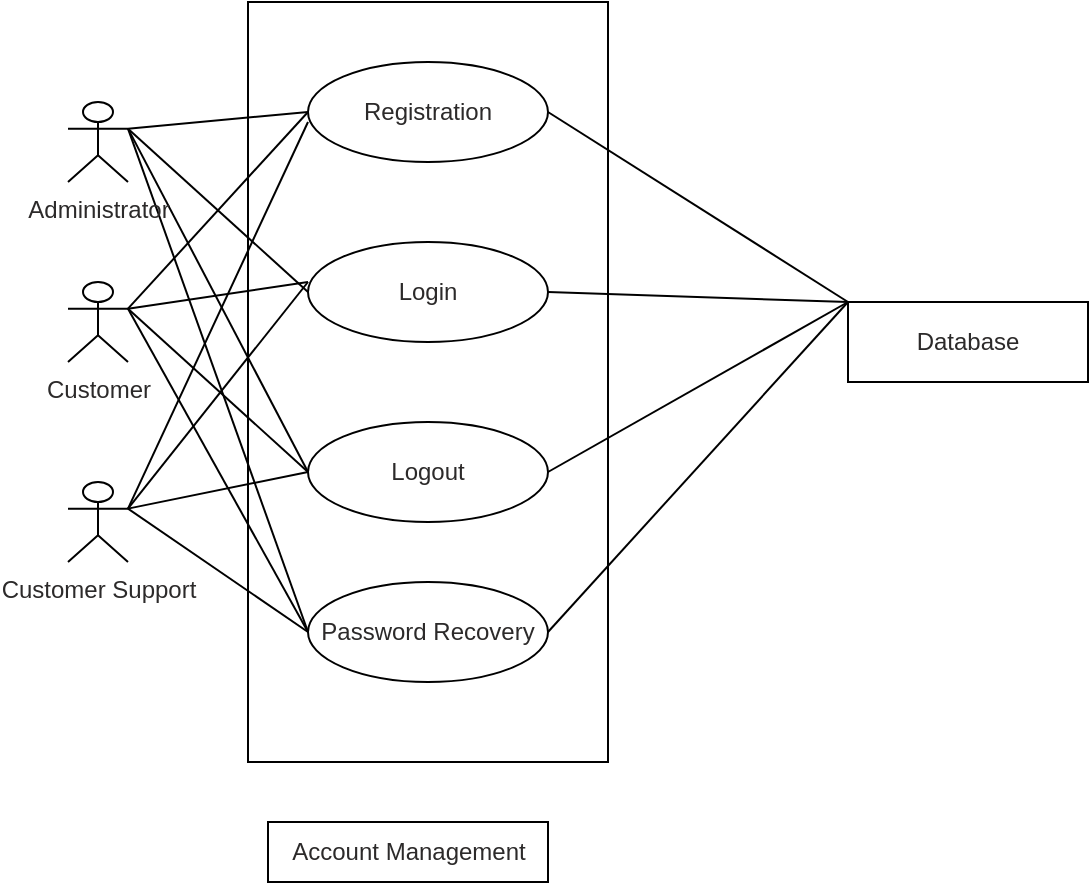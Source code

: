 <mxfile>
    <diagram id="ZndsbpyhPb5BX2_D30Zv" name="Page-1">
        <mxGraphModel dx="592" dy="470" grid="1" gridSize="10" guides="1" tooltips="1" connect="1" arrows="1" fold="1" page="1" pageScale="1" pageWidth="850" pageHeight="1100" background="#ffffff" math="0" shadow="0">
            <root>
                <mxCell id="0"/>
                <mxCell id="1" parent="0"/>
                <mxCell id="2" value="" style="rounded=0;whiteSpace=wrap;html=1;fillColor=none;strokeColor=#000000;fontColor=#2c2a2a;" parent="1" vertex="1">
                    <mxGeometry x="240" y="50" width="180" height="380" as="geometry"/>
                </mxCell>
                <mxCell id="3" value="Registration" style="ellipse;whiteSpace=wrap;html=1;fillColor=none;strokeColor=#000000;fontColor=#2c2a2a;" parent="1" vertex="1">
                    <mxGeometry x="270" y="80" width="120" height="50" as="geometry"/>
                </mxCell>
                <mxCell id="4" value="Login" style="ellipse;whiteSpace=wrap;html=1;fillColor=none;strokeColor=#000000;fontColor=#2c2a2a;" parent="1" vertex="1">
                    <mxGeometry x="270" y="170" width="120" height="50" as="geometry"/>
                </mxCell>
                <mxCell id="5" value="Logout" style="ellipse;whiteSpace=wrap;html=1;fillColor=none;strokeColor=#000000;fontColor=#2c2a2a;" parent="1" vertex="1">
                    <mxGeometry x="270" y="260" width="120" height="50" as="geometry"/>
                </mxCell>
                <mxCell id="6" value="Password Recovery" style="ellipse;whiteSpace=wrap;html=1;fillColor=none;strokeColor=#000000;fontColor=#2c2a2a;" parent="1" vertex="1">
                    <mxGeometry x="270" y="340" width="120" height="50" as="geometry"/>
                </mxCell>
                <mxCell id="12" style="edgeStyle=none;html=1;exitX=1;exitY=0.333;exitDx=0;exitDy=0;exitPerimeter=0;entryX=0;entryY=0.5;entryDx=0;entryDy=0;endArrow=none;endFill=0;fillColor=none;strokeColor=#000000;fontColor=#2c2a2a;" parent="1" source="7" target="3" edge="1">
                    <mxGeometry relative="1" as="geometry"/>
                </mxCell>
                <mxCell id="15" style="edgeStyle=none;html=1;exitX=1;exitY=0.333;exitDx=0;exitDy=0;exitPerimeter=0;entryX=0;entryY=0.5;entryDx=0;entryDy=0;endArrow=none;endFill=0;fillColor=none;strokeColor=#000000;fontColor=#2c2a2a;" parent="1" source="7" target="4" edge="1">
                    <mxGeometry relative="1" as="geometry"/>
                </mxCell>
                <mxCell id="23" style="edgeStyle=none;html=1;exitX=1;exitY=0.333;exitDx=0;exitDy=0;exitPerimeter=0;entryX=0;entryY=0.5;entryDx=0;entryDy=0;endArrow=none;endFill=0;fillColor=none;strokeColor=#000000;fontColor=#2c2a2a;" parent="1" source="7" target="5" edge="1">
                    <mxGeometry relative="1" as="geometry"/>
                </mxCell>
                <mxCell id="24" style="edgeStyle=none;html=1;exitX=1;exitY=0.333;exitDx=0;exitDy=0;exitPerimeter=0;entryX=0;entryY=0.5;entryDx=0;entryDy=0;endArrow=none;endFill=0;fillColor=none;strokeColor=#000000;fontColor=#2c2a2a;" parent="1" source="7" target="6" edge="1">
                    <mxGeometry relative="1" as="geometry"/>
                </mxCell>
                <mxCell id="7" value="Administrator" style="shape=umlActor;verticalLabelPosition=bottom;verticalAlign=top;html=1;outlineConnect=0;fillColor=none;strokeColor=#000000;fontColor=#2c2a2a;" parent="1" vertex="1">
                    <mxGeometry x="150" y="100" width="30" height="40" as="geometry"/>
                </mxCell>
                <mxCell id="14" style="edgeStyle=none;html=1;exitX=1;exitY=0.333;exitDx=0;exitDy=0;exitPerimeter=0;endArrow=none;endFill=0;fillColor=none;strokeColor=#000000;fontColor=#2c2a2a;" parent="1" source="8" edge="1">
                    <mxGeometry relative="1" as="geometry">
                        <mxPoint x="270" y="110" as="targetPoint"/>
                    </mxGeometry>
                </mxCell>
                <mxCell id="17" style="edgeStyle=none;html=1;exitX=1;exitY=0.333;exitDx=0;exitDy=0;exitPerimeter=0;endArrow=none;endFill=0;fillColor=none;strokeColor=#000000;fontColor=#2c2a2a;" parent="1" source="8" edge="1">
                    <mxGeometry relative="1" as="geometry">
                        <mxPoint x="270" y="190" as="targetPoint"/>
                    </mxGeometry>
                </mxCell>
                <mxCell id="27" style="edgeStyle=none;html=1;exitX=1;exitY=0.333;exitDx=0;exitDy=0;exitPerimeter=0;entryX=0;entryY=0.5;entryDx=0;entryDy=0;endArrow=none;endFill=0;fillColor=none;strokeColor=#000000;fontColor=#2c2a2a;" parent="1" source="8" target="5" edge="1">
                    <mxGeometry relative="1" as="geometry"/>
                </mxCell>
                <mxCell id="28" style="edgeStyle=none;html=1;exitX=1;exitY=0.333;exitDx=0;exitDy=0;exitPerimeter=0;entryX=0;entryY=0.5;entryDx=0;entryDy=0;endArrow=none;endFill=0;fillColor=none;strokeColor=#000000;fontColor=#2c2a2a;" parent="1" source="8" target="6" edge="1">
                    <mxGeometry relative="1" as="geometry"/>
                </mxCell>
                <mxCell id="8" value="Customer Support" style="shape=umlActor;verticalLabelPosition=bottom;verticalAlign=top;html=1;outlineConnect=0;fillColor=none;strokeColor=#000000;fontColor=#2c2a2a;" parent="1" vertex="1">
                    <mxGeometry x="150" y="290" width="30" height="40" as="geometry"/>
                </mxCell>
                <mxCell id="13" style="edgeStyle=none;html=1;exitX=1;exitY=0.333;exitDx=0;exitDy=0;exitPerimeter=0;entryX=0;entryY=0.5;entryDx=0;entryDy=0;endArrow=none;endFill=0;fillColor=none;strokeColor=#000000;fontColor=#2c2a2a;" parent="1" source="9" target="3" edge="1">
                    <mxGeometry relative="1" as="geometry"/>
                </mxCell>
                <mxCell id="16" style="edgeStyle=none;html=1;exitX=1;exitY=0.333;exitDx=0;exitDy=0;exitPerimeter=0;endArrow=none;endFill=0;fillColor=none;strokeColor=#000000;fontColor=#2c2a2a;" parent="1" source="9" edge="1">
                    <mxGeometry relative="1" as="geometry">
                        <mxPoint x="270" y="190" as="targetPoint"/>
                    </mxGeometry>
                </mxCell>
                <mxCell id="25" style="edgeStyle=none;html=1;exitX=1;exitY=0.333;exitDx=0;exitDy=0;exitPerimeter=0;entryX=0;entryY=0.5;entryDx=0;entryDy=0;endArrow=none;endFill=0;fillColor=none;strokeColor=#000000;fontColor=#2c2a2a;" parent="1" source="9" target="5" edge="1">
                    <mxGeometry relative="1" as="geometry"/>
                </mxCell>
                <mxCell id="26" style="edgeStyle=none;html=1;exitX=1;exitY=0.333;exitDx=0;exitDy=0;exitPerimeter=0;entryX=0;entryY=0.5;entryDx=0;entryDy=0;endArrow=none;endFill=0;fillColor=none;strokeColor=#000000;fontColor=#2c2a2a;" parent="1" source="9" target="6" edge="1">
                    <mxGeometry relative="1" as="geometry"/>
                </mxCell>
                <mxCell id="9" value="Customer" style="shape=umlActor;verticalLabelPosition=bottom;verticalAlign=top;html=1;outlineConnect=0;fillColor=none;strokeColor=#000000;fontColor=#2c2a2a;" parent="1" vertex="1">
                    <mxGeometry x="150" y="190" width="30" height="40" as="geometry"/>
                </mxCell>
                <mxCell id="19" style="edgeStyle=none;html=1;exitX=0;exitY=0;exitDx=0;exitDy=0;entryX=1;entryY=0.5;entryDx=0;entryDy=0;endArrow=none;endFill=0;fillColor=none;strokeColor=#000000;fontColor=#2c2a2a;" parent="1" source="18" target="3" edge="1">
                    <mxGeometry relative="1" as="geometry"/>
                </mxCell>
                <mxCell id="20" style="edgeStyle=none;html=1;exitX=0;exitY=0;exitDx=0;exitDy=0;entryX=1;entryY=0.5;entryDx=0;entryDy=0;endArrow=none;endFill=0;fillColor=none;strokeColor=#000000;fontColor=#2c2a2a;" parent="1" source="18" target="4" edge="1">
                    <mxGeometry relative="1" as="geometry"/>
                </mxCell>
                <mxCell id="21" style="edgeStyle=none;html=1;exitX=0;exitY=0;exitDx=0;exitDy=0;entryX=1;entryY=0.5;entryDx=0;entryDy=0;endArrow=none;endFill=0;fillColor=none;strokeColor=#000000;fontColor=#2c2a2a;" parent="1" source="18" target="5" edge="1">
                    <mxGeometry relative="1" as="geometry"/>
                </mxCell>
                <mxCell id="22" style="edgeStyle=none;html=1;exitX=0;exitY=0;exitDx=0;exitDy=0;entryX=1;entryY=0.5;entryDx=0;entryDy=0;endArrow=none;endFill=0;fillColor=none;strokeColor=#000000;fontColor=#2c2a2a;" parent="1" source="18" target="6" edge="1">
                    <mxGeometry relative="1" as="geometry"/>
                </mxCell>
                <mxCell id="18" value="Database" style="rounded=0;whiteSpace=wrap;html=1;fillColor=none;strokeColor=#000000;fontColor=#2c2a2a;" parent="1" vertex="1">
                    <mxGeometry x="540" y="200" width="120" height="40" as="geometry"/>
                </mxCell>
                <mxCell id="29" value="Account Management&lt;br&gt;" style="text;html=1;align=center;verticalAlign=middle;resizable=0;points=[];autosize=1;strokeColor=#000000;fillColor=none;fontColor=#2c2a2a;" parent="1" vertex="1">
                    <mxGeometry x="250" y="460" width="140" height="30" as="geometry"/>
                </mxCell>
            </root>
        </mxGraphModel>
    </diagram>
</mxfile>